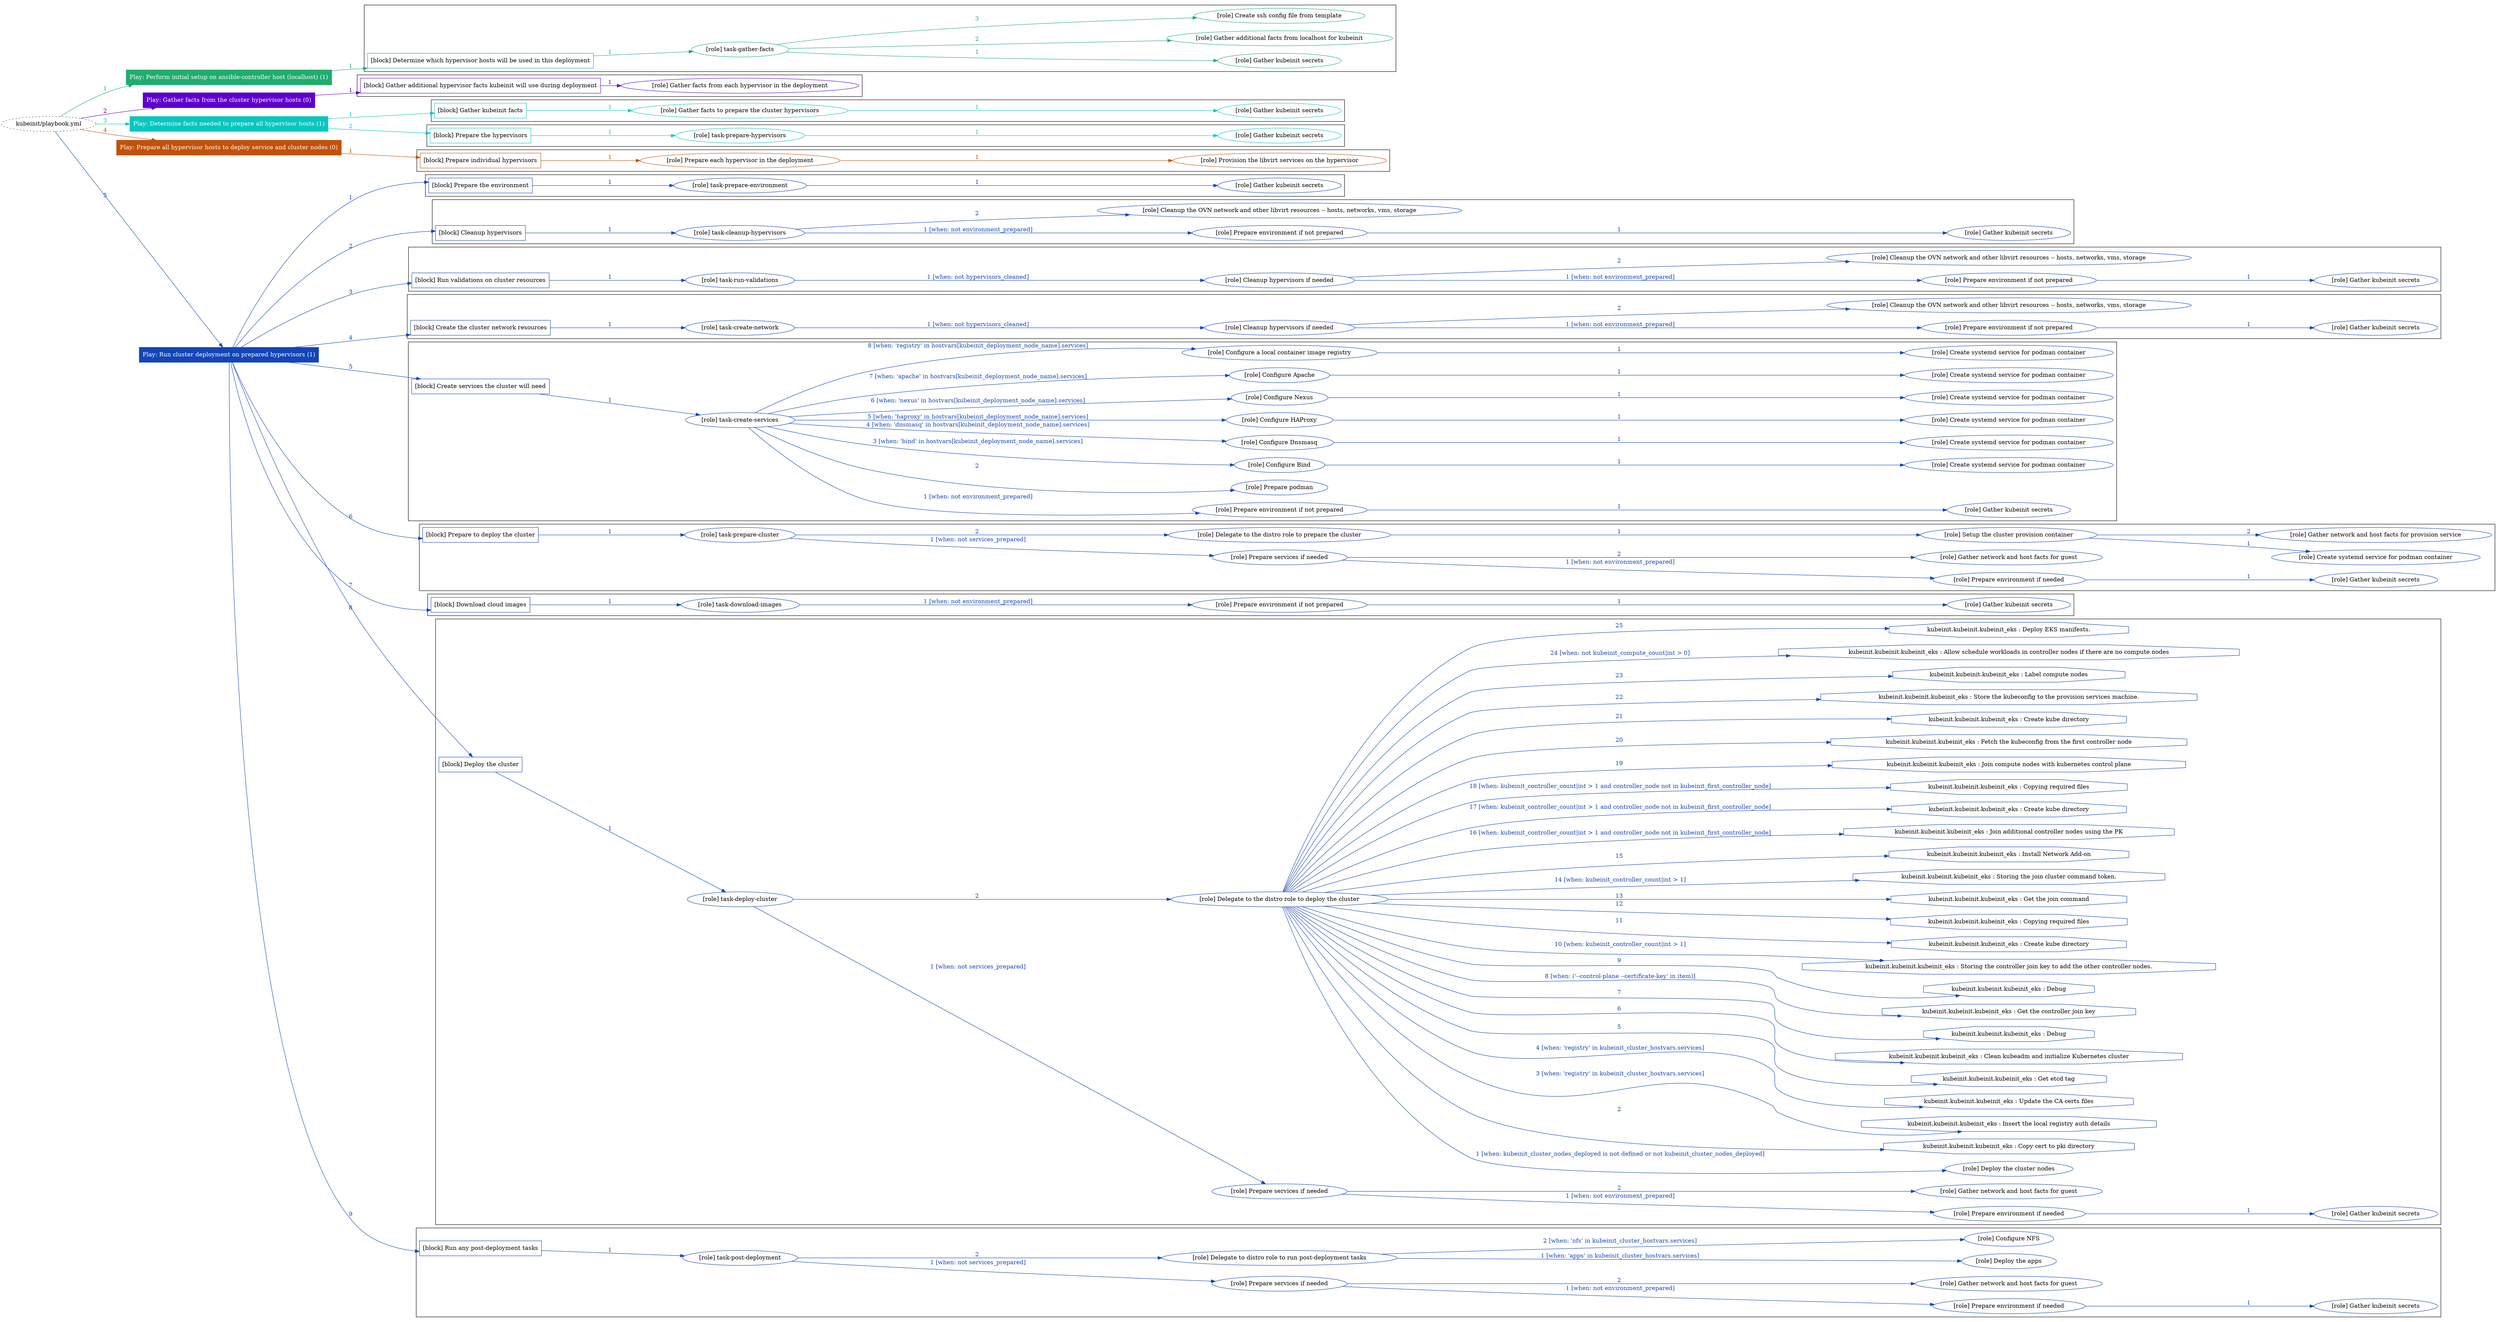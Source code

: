 digraph {
	graph [concentrate=true ordering=in rankdir=LR ratio=fill]
	edge [esep=5 sep=10]
	"kubeinit/playbook.yml" [URL="/home/runner/work/kubeinit/kubeinit/kubeinit/playbook.yml" id=playbook_9ea00472 style=dotted]
	"kubeinit/playbook.yml" -> play_8b316e6b [label="1 " color="#1fad6f" fontcolor="#1fad6f" id=edge_a3051029 labeltooltip="1 " tooltip="1 "]
	subgraph "Play: Perform initial setup on ansible-controller host (localhost) (1)" {
		play_8b316e6b [label="Play: Perform initial setup on ansible-controller host (localhost) (1)" URL="/home/runner/work/kubeinit/kubeinit/kubeinit/playbook.yml" color="#1fad6f" fontcolor="#ffffff" id=play_8b316e6b shape=box style=filled tooltip=localhost]
		play_8b316e6b -> block_881c5966 [label=1 color="#1fad6f" fontcolor="#1fad6f" id=edge_834e3179 labeltooltip=1 tooltip=1]
		subgraph cluster_block_881c5966 {
			block_881c5966 [label="[block] Determine which hypervisor hosts will be used in this deployment" URL="/home/runner/work/kubeinit/kubeinit/kubeinit/playbook.yml" color="#1fad6f" id=block_881c5966 labeltooltip="Determine which hypervisor hosts will be used in this deployment" shape=box tooltip="Determine which hypervisor hosts will be used in this deployment"]
			block_881c5966 -> role_11119d3b [label="1 " color="#1fad6f" fontcolor="#1fad6f" id=edge_901c8b8e labeltooltip="1 " tooltip="1 "]
			subgraph "task-gather-facts" {
				role_11119d3b [label="[role] task-gather-facts" URL="/home/runner/work/kubeinit/kubeinit/kubeinit/playbook.yml" color="#1fad6f" id=role_11119d3b tooltip="task-gather-facts"]
				role_11119d3b -> role_0b95ca68 [label="1 " color="#1fad6f" fontcolor="#1fad6f" id=edge_eee85e95 labeltooltip="1 " tooltip="1 "]
				subgraph "Gather kubeinit secrets" {
					role_0b95ca68 [label="[role] Gather kubeinit secrets" URL="/home/runner/.ansible/collections/ansible_collections/kubeinit/kubeinit/roles/kubeinit_prepare/tasks/build_hypervisors_group.yml" color="#1fad6f" id=role_0b95ca68 tooltip="Gather kubeinit secrets"]
				}
				role_11119d3b -> role_6c3c3a7f [label="2 " color="#1fad6f" fontcolor="#1fad6f" id=edge_26c3ff70 labeltooltip="2 " tooltip="2 "]
				subgraph "Gather additional facts from localhost for kubeinit" {
					role_6c3c3a7f [label="[role] Gather additional facts from localhost for kubeinit" URL="/home/runner/.ansible/collections/ansible_collections/kubeinit/kubeinit/roles/kubeinit_prepare/tasks/build_hypervisors_group.yml" color="#1fad6f" id=role_6c3c3a7f tooltip="Gather additional facts from localhost for kubeinit"]
				}
				role_11119d3b -> role_53e5ce8d [label="3 " color="#1fad6f" fontcolor="#1fad6f" id=edge_b90984ae labeltooltip="3 " tooltip="3 "]
				subgraph "Create ssh config file from template" {
					role_53e5ce8d [label="[role] Create ssh config file from template" URL="/home/runner/.ansible/collections/ansible_collections/kubeinit/kubeinit/roles/kubeinit_prepare/tasks/build_hypervisors_group.yml" color="#1fad6f" id=role_53e5ce8d tooltip="Create ssh config file from template"]
				}
			}
		}
	}
	"kubeinit/playbook.yml" -> play_7d3fc1ac [label="2 " color="#5f00cc" fontcolor="#5f00cc" id=edge_9b1402d3 labeltooltip="2 " tooltip="2 "]
	subgraph "Play: Gather facts from the cluster hypervisor hosts (0)" {
		play_7d3fc1ac [label="Play: Gather facts from the cluster hypervisor hosts (0)" URL="/home/runner/work/kubeinit/kubeinit/kubeinit/playbook.yml" color="#5f00cc" fontcolor="#ffffff" id=play_7d3fc1ac shape=box style=filled tooltip="Play: Gather facts from the cluster hypervisor hosts (0)"]
		play_7d3fc1ac -> block_c69b21b8 [label=1 color="#5f00cc" fontcolor="#5f00cc" id=edge_27c13510 labeltooltip=1 tooltip=1]
		subgraph cluster_block_c69b21b8 {
			block_c69b21b8 [label="[block] Gather additional hypervisor facts kubeinit will use during deployment" URL="/home/runner/work/kubeinit/kubeinit/kubeinit/playbook.yml" color="#5f00cc" id=block_c69b21b8 labeltooltip="Gather additional hypervisor facts kubeinit will use during deployment" shape=box tooltip="Gather additional hypervisor facts kubeinit will use during deployment"]
			block_c69b21b8 -> role_680caac8 [label="1 " color="#5f00cc" fontcolor="#5f00cc" id=edge_66ae1051 labeltooltip="1 " tooltip="1 "]
			subgraph "Gather facts from each hypervisor in the deployment" {
				role_680caac8 [label="[role] Gather facts from each hypervisor in the deployment" URL="/home/runner/work/kubeinit/kubeinit/kubeinit/playbook.yml" color="#5f00cc" id=role_680caac8 tooltip="Gather facts from each hypervisor in the deployment"]
			}
		}
	}
	"kubeinit/playbook.yml" -> play_725195e1 [label="3 " color="#06c6bf" fontcolor="#06c6bf" id=edge_9d20097b labeltooltip="3 " tooltip="3 "]
	subgraph "Play: Determine facts needed to prepare all hypervisor hosts (1)" {
		play_725195e1 [label="Play: Determine facts needed to prepare all hypervisor hosts (1)" URL="/home/runner/work/kubeinit/kubeinit/kubeinit/playbook.yml" color="#06c6bf" fontcolor="#ffffff" id=play_725195e1 shape=box style=filled tooltip=localhost]
		play_725195e1 -> block_89c98d91 [label=1 color="#06c6bf" fontcolor="#06c6bf" id=edge_c45597fd labeltooltip=1 tooltip=1]
		subgraph cluster_block_89c98d91 {
			block_89c98d91 [label="[block] Gather kubeinit facts" URL="/home/runner/work/kubeinit/kubeinit/kubeinit/playbook.yml" color="#06c6bf" id=block_89c98d91 labeltooltip="Gather kubeinit facts" shape=box tooltip="Gather kubeinit facts"]
			block_89c98d91 -> role_704d7bbd [label="1 " color="#06c6bf" fontcolor="#06c6bf" id=edge_45f5d7a2 labeltooltip="1 " tooltip="1 "]
			subgraph "Gather facts to prepare the cluster hypervisors" {
				role_704d7bbd [label="[role] Gather facts to prepare the cluster hypervisors" URL="/home/runner/work/kubeinit/kubeinit/kubeinit/playbook.yml" color="#06c6bf" id=role_704d7bbd tooltip="Gather facts to prepare the cluster hypervisors"]
				role_704d7bbd -> role_23ecaa92 [label="1 " color="#06c6bf" fontcolor="#06c6bf" id=edge_4570d4df labeltooltip="1 " tooltip="1 "]
				subgraph "Gather kubeinit secrets" {
					role_23ecaa92 [label="[role] Gather kubeinit secrets" URL="/home/runner/.ansible/collections/ansible_collections/kubeinit/kubeinit/roles/kubeinit_prepare/tasks/gather_kubeinit_facts.yml" color="#06c6bf" id=role_23ecaa92 tooltip="Gather kubeinit secrets"]
				}
			}
		}
		play_725195e1 -> block_8b34fd78 [label=2 color="#06c6bf" fontcolor="#06c6bf" id=edge_49196f28 labeltooltip=2 tooltip=2]
		subgraph cluster_block_8b34fd78 {
			block_8b34fd78 [label="[block] Prepare the hypervisors" URL="/home/runner/work/kubeinit/kubeinit/kubeinit/playbook.yml" color="#06c6bf" id=block_8b34fd78 labeltooltip="Prepare the hypervisors" shape=box tooltip="Prepare the hypervisors"]
			block_8b34fd78 -> role_7cdd9ff0 [label="1 " color="#06c6bf" fontcolor="#06c6bf" id=edge_62057095 labeltooltip="1 " tooltip="1 "]
			subgraph "task-prepare-hypervisors" {
				role_7cdd9ff0 [label="[role] task-prepare-hypervisors" URL="/home/runner/work/kubeinit/kubeinit/kubeinit/playbook.yml" color="#06c6bf" id=role_7cdd9ff0 tooltip="task-prepare-hypervisors"]
				role_7cdd9ff0 -> role_9f96a671 [label="1 " color="#06c6bf" fontcolor="#06c6bf" id=edge_1f6c3f14 labeltooltip="1 " tooltip="1 "]
				subgraph "Gather kubeinit secrets" {
					role_9f96a671 [label="[role] Gather kubeinit secrets" URL="/home/runner/.ansible/collections/ansible_collections/kubeinit/kubeinit/roles/kubeinit_prepare/tasks/gather_kubeinit_facts.yml" color="#06c6bf" id=role_9f96a671 tooltip="Gather kubeinit secrets"]
				}
			}
		}
	}
	"kubeinit/playbook.yml" -> play_35bed2cd [label="4 " color="#c2510a" fontcolor="#c2510a" id=edge_d5f6e3eb labeltooltip="4 " tooltip="4 "]
	subgraph "Play: Prepare all hypervisor hosts to deploy service and cluster nodes (0)" {
		play_35bed2cd [label="Play: Prepare all hypervisor hosts to deploy service and cluster nodes (0)" URL="/home/runner/work/kubeinit/kubeinit/kubeinit/playbook.yml" color="#c2510a" fontcolor="#ffffff" id=play_35bed2cd shape=box style=filled tooltip="Play: Prepare all hypervisor hosts to deploy service and cluster nodes (0)"]
		play_35bed2cd -> block_c9208f87 [label=1 color="#c2510a" fontcolor="#c2510a" id=edge_dc6f75bf labeltooltip=1 tooltip=1]
		subgraph cluster_block_c9208f87 {
			block_c9208f87 [label="[block] Prepare individual hypervisors" URL="/home/runner/work/kubeinit/kubeinit/kubeinit/playbook.yml" color="#c2510a" id=block_c9208f87 labeltooltip="Prepare individual hypervisors" shape=box tooltip="Prepare individual hypervisors"]
			block_c9208f87 -> role_86700625 [label="1 " color="#c2510a" fontcolor="#c2510a" id=edge_ee3c7969 labeltooltip="1 " tooltip="1 "]
			subgraph "Prepare each hypervisor in the deployment" {
				role_86700625 [label="[role] Prepare each hypervisor in the deployment" URL="/home/runner/work/kubeinit/kubeinit/kubeinit/playbook.yml" color="#c2510a" id=role_86700625 tooltip="Prepare each hypervisor in the deployment"]
				role_86700625 -> role_04e53425 [label="1 " color="#c2510a" fontcolor="#c2510a" id=edge_8672acbf labeltooltip="1 " tooltip="1 "]
				subgraph "Provision the libvirt services on the hypervisor" {
					role_04e53425 [label="[role] Provision the libvirt services on the hypervisor" URL="/home/runner/.ansible/collections/ansible_collections/kubeinit/kubeinit/roles/kubeinit_prepare/tasks/prepare_hypervisor.yml" color="#c2510a" id=role_04e53425 tooltip="Provision the libvirt services on the hypervisor"]
				}
			}
		}
	}
	"kubeinit/playbook.yml" -> play_4a653a15 [label="5 " color="#1445b8" fontcolor="#1445b8" id=edge_e268cb5d labeltooltip="5 " tooltip="5 "]
	subgraph "Play: Run cluster deployment on prepared hypervisors (1)" {
		play_4a653a15 [label="Play: Run cluster deployment on prepared hypervisors (1)" URL="/home/runner/work/kubeinit/kubeinit/kubeinit/playbook.yml" color="#1445b8" fontcolor="#ffffff" id=play_4a653a15 shape=box style=filled tooltip=localhost]
		play_4a653a15 -> block_51a97db4 [label=1 color="#1445b8" fontcolor="#1445b8" id=edge_b00bb9bf labeltooltip=1 tooltip=1]
		subgraph cluster_block_51a97db4 {
			block_51a97db4 [label="[block] Prepare the environment" URL="/home/runner/work/kubeinit/kubeinit/kubeinit/playbook.yml" color="#1445b8" id=block_51a97db4 labeltooltip="Prepare the environment" shape=box tooltip="Prepare the environment"]
			block_51a97db4 -> role_aa090929 [label="1 " color="#1445b8" fontcolor="#1445b8" id=edge_7dbf68f3 labeltooltip="1 " tooltip="1 "]
			subgraph "task-prepare-environment" {
				role_aa090929 [label="[role] task-prepare-environment" URL="/home/runner/work/kubeinit/kubeinit/kubeinit/playbook.yml" color="#1445b8" id=role_aa090929 tooltip="task-prepare-environment"]
				role_aa090929 -> role_74caaf43 [label="1 " color="#1445b8" fontcolor="#1445b8" id=edge_9a354f94 labeltooltip="1 " tooltip="1 "]
				subgraph "Gather kubeinit secrets" {
					role_74caaf43 [label="[role] Gather kubeinit secrets" URL="/home/runner/.ansible/collections/ansible_collections/kubeinit/kubeinit/roles/kubeinit_prepare/tasks/gather_kubeinit_facts.yml" color="#1445b8" id=role_74caaf43 tooltip="Gather kubeinit secrets"]
				}
			}
		}
		play_4a653a15 -> block_cf817d9a [label=2 color="#1445b8" fontcolor="#1445b8" id=edge_a009d046 labeltooltip=2 tooltip=2]
		subgraph cluster_block_cf817d9a {
			block_cf817d9a [label="[block] Cleanup hypervisors" URL="/home/runner/work/kubeinit/kubeinit/kubeinit/playbook.yml" color="#1445b8" id=block_cf817d9a labeltooltip="Cleanup hypervisors" shape=box tooltip="Cleanup hypervisors"]
			block_cf817d9a -> role_c654f082 [label="1 " color="#1445b8" fontcolor="#1445b8" id=edge_d861c78a labeltooltip="1 " tooltip="1 "]
			subgraph "task-cleanup-hypervisors" {
				role_c654f082 [label="[role] task-cleanup-hypervisors" URL="/home/runner/work/kubeinit/kubeinit/kubeinit/playbook.yml" color="#1445b8" id=role_c654f082 tooltip="task-cleanup-hypervisors"]
				role_c654f082 -> role_2edc74d0 [label="1 [when: not environment_prepared]" color="#1445b8" fontcolor="#1445b8" id=edge_59fef39b labeltooltip="1 [when: not environment_prepared]" tooltip="1 [when: not environment_prepared]"]
				subgraph "Prepare environment if not prepared" {
					role_2edc74d0 [label="[role] Prepare environment if not prepared" URL="/home/runner/.ansible/collections/ansible_collections/kubeinit/kubeinit/roles/kubeinit_prepare/tasks/cleanup_hypervisors.yml" color="#1445b8" id=role_2edc74d0 tooltip="Prepare environment if not prepared"]
					role_2edc74d0 -> role_48ee6713 [label="1 " color="#1445b8" fontcolor="#1445b8" id=edge_1b6456af labeltooltip="1 " tooltip="1 "]
					subgraph "Gather kubeinit secrets" {
						role_48ee6713 [label="[role] Gather kubeinit secrets" URL="/home/runner/.ansible/collections/ansible_collections/kubeinit/kubeinit/roles/kubeinit_prepare/tasks/gather_kubeinit_facts.yml" color="#1445b8" id=role_48ee6713 tooltip="Gather kubeinit secrets"]
					}
				}
				role_c654f082 -> role_ca7cd2db [label="2 " color="#1445b8" fontcolor="#1445b8" id=edge_add91e2f labeltooltip="2 " tooltip="2 "]
				subgraph "Cleanup the OVN network and other libvirt resources -- hosts, networks, vms, storage" {
					role_ca7cd2db [label="[role] Cleanup the OVN network and other libvirt resources -- hosts, networks, vms, storage" URL="/home/runner/.ansible/collections/ansible_collections/kubeinit/kubeinit/roles/kubeinit_prepare/tasks/cleanup_hypervisors.yml" color="#1445b8" id=role_ca7cd2db tooltip="Cleanup the OVN network and other libvirt resources -- hosts, networks, vms, storage"]
				}
			}
		}
		play_4a653a15 -> block_354ed640 [label=3 color="#1445b8" fontcolor="#1445b8" id=edge_5c9eef56 labeltooltip=3 tooltip=3]
		subgraph cluster_block_354ed640 {
			block_354ed640 [label="[block] Run validations on cluster resources" URL="/home/runner/work/kubeinit/kubeinit/kubeinit/playbook.yml" color="#1445b8" id=block_354ed640 labeltooltip="Run validations on cluster resources" shape=box tooltip="Run validations on cluster resources"]
			block_354ed640 -> role_c9162510 [label="1 " color="#1445b8" fontcolor="#1445b8" id=edge_94b10462 labeltooltip="1 " tooltip="1 "]
			subgraph "task-run-validations" {
				role_c9162510 [label="[role] task-run-validations" URL="/home/runner/work/kubeinit/kubeinit/kubeinit/playbook.yml" color="#1445b8" id=role_c9162510 tooltip="task-run-validations"]
				role_c9162510 -> role_46411fde [label="1 [when: not hypervisors_cleaned]" color="#1445b8" fontcolor="#1445b8" id=edge_9a803ada labeltooltip="1 [when: not hypervisors_cleaned]" tooltip="1 [when: not hypervisors_cleaned]"]
				subgraph "Cleanup hypervisors if needed" {
					role_46411fde [label="[role] Cleanup hypervisors if needed" URL="/home/runner/.ansible/collections/ansible_collections/kubeinit/kubeinit/roles/kubeinit_validations/tasks/main.yml" color="#1445b8" id=role_46411fde tooltip="Cleanup hypervisors if needed"]
					role_46411fde -> role_07ad8d84 [label="1 [when: not environment_prepared]" color="#1445b8" fontcolor="#1445b8" id=edge_5bffb554 labeltooltip="1 [when: not environment_prepared]" tooltip="1 [when: not environment_prepared]"]
					subgraph "Prepare environment if not prepared" {
						role_07ad8d84 [label="[role] Prepare environment if not prepared" URL="/home/runner/.ansible/collections/ansible_collections/kubeinit/kubeinit/roles/kubeinit_prepare/tasks/cleanup_hypervisors.yml" color="#1445b8" id=role_07ad8d84 tooltip="Prepare environment if not prepared"]
						role_07ad8d84 -> role_fa822ab8 [label="1 " color="#1445b8" fontcolor="#1445b8" id=edge_77a1ce5e labeltooltip="1 " tooltip="1 "]
						subgraph "Gather kubeinit secrets" {
							role_fa822ab8 [label="[role] Gather kubeinit secrets" URL="/home/runner/.ansible/collections/ansible_collections/kubeinit/kubeinit/roles/kubeinit_prepare/tasks/gather_kubeinit_facts.yml" color="#1445b8" id=role_fa822ab8 tooltip="Gather kubeinit secrets"]
						}
					}
					role_46411fde -> role_d5315ffd [label="2 " color="#1445b8" fontcolor="#1445b8" id=edge_7c120daf labeltooltip="2 " tooltip="2 "]
					subgraph "Cleanup the OVN network and other libvirt resources -- hosts, networks, vms, storage" {
						role_d5315ffd [label="[role] Cleanup the OVN network and other libvirt resources -- hosts, networks, vms, storage" URL="/home/runner/.ansible/collections/ansible_collections/kubeinit/kubeinit/roles/kubeinit_prepare/tasks/cleanup_hypervisors.yml" color="#1445b8" id=role_d5315ffd tooltip="Cleanup the OVN network and other libvirt resources -- hosts, networks, vms, storage"]
					}
				}
			}
		}
		play_4a653a15 -> block_71d4291a [label=4 color="#1445b8" fontcolor="#1445b8" id=edge_8bf28703 labeltooltip=4 tooltip=4]
		subgraph cluster_block_71d4291a {
			block_71d4291a [label="[block] Create the cluster network resources" URL="/home/runner/work/kubeinit/kubeinit/kubeinit/playbook.yml" color="#1445b8" id=block_71d4291a labeltooltip="Create the cluster network resources" shape=box tooltip="Create the cluster network resources"]
			block_71d4291a -> role_abb5c288 [label="1 " color="#1445b8" fontcolor="#1445b8" id=edge_559ae9dc labeltooltip="1 " tooltip="1 "]
			subgraph "task-create-network" {
				role_abb5c288 [label="[role] task-create-network" URL="/home/runner/work/kubeinit/kubeinit/kubeinit/playbook.yml" color="#1445b8" id=role_abb5c288 tooltip="task-create-network"]
				role_abb5c288 -> role_c2370b12 [label="1 [when: not hypervisors_cleaned]" color="#1445b8" fontcolor="#1445b8" id=edge_e78a3d4c labeltooltip="1 [when: not hypervisors_cleaned]" tooltip="1 [when: not hypervisors_cleaned]"]
				subgraph "Cleanup hypervisors if needed" {
					role_c2370b12 [label="[role] Cleanup hypervisors if needed" URL="/home/runner/.ansible/collections/ansible_collections/kubeinit/kubeinit/roles/kubeinit_libvirt/tasks/create_network.yml" color="#1445b8" id=role_c2370b12 tooltip="Cleanup hypervisors if needed"]
					role_c2370b12 -> role_59c7444b [label="1 [when: not environment_prepared]" color="#1445b8" fontcolor="#1445b8" id=edge_d14d4fa7 labeltooltip="1 [when: not environment_prepared]" tooltip="1 [when: not environment_prepared]"]
					subgraph "Prepare environment if not prepared" {
						role_59c7444b [label="[role] Prepare environment if not prepared" URL="/home/runner/.ansible/collections/ansible_collections/kubeinit/kubeinit/roles/kubeinit_prepare/tasks/cleanup_hypervisors.yml" color="#1445b8" id=role_59c7444b tooltip="Prepare environment if not prepared"]
						role_59c7444b -> role_9c6074f6 [label="1 " color="#1445b8" fontcolor="#1445b8" id=edge_d201fdbf labeltooltip="1 " tooltip="1 "]
						subgraph "Gather kubeinit secrets" {
							role_9c6074f6 [label="[role] Gather kubeinit secrets" URL="/home/runner/.ansible/collections/ansible_collections/kubeinit/kubeinit/roles/kubeinit_prepare/tasks/gather_kubeinit_facts.yml" color="#1445b8" id=role_9c6074f6 tooltip="Gather kubeinit secrets"]
						}
					}
					role_c2370b12 -> role_71556c3e [label="2 " color="#1445b8" fontcolor="#1445b8" id=edge_c9bd3409 labeltooltip="2 " tooltip="2 "]
					subgraph "Cleanup the OVN network and other libvirt resources -- hosts, networks, vms, storage" {
						role_71556c3e [label="[role] Cleanup the OVN network and other libvirt resources -- hosts, networks, vms, storage" URL="/home/runner/.ansible/collections/ansible_collections/kubeinit/kubeinit/roles/kubeinit_prepare/tasks/cleanup_hypervisors.yml" color="#1445b8" id=role_71556c3e tooltip="Cleanup the OVN network and other libvirt resources -- hosts, networks, vms, storage"]
					}
				}
			}
		}
		play_4a653a15 -> block_2660e34a [label=5 color="#1445b8" fontcolor="#1445b8" id=edge_bf8312ae labeltooltip=5 tooltip=5]
		subgraph cluster_block_2660e34a {
			block_2660e34a [label="[block] Create services the cluster will need" URL="/home/runner/work/kubeinit/kubeinit/kubeinit/playbook.yml" color="#1445b8" id=block_2660e34a labeltooltip="Create services the cluster will need" shape=box tooltip="Create services the cluster will need"]
			block_2660e34a -> role_a92cc946 [label="1 " color="#1445b8" fontcolor="#1445b8" id=edge_d143b74c labeltooltip="1 " tooltip="1 "]
			subgraph "task-create-services" {
				role_a92cc946 [label="[role] task-create-services" URL="/home/runner/work/kubeinit/kubeinit/kubeinit/playbook.yml" color="#1445b8" id=role_a92cc946 tooltip="task-create-services"]
				role_a92cc946 -> role_6205ede5 [label="1 [when: not environment_prepared]" color="#1445b8" fontcolor="#1445b8" id=edge_4dd38976 labeltooltip="1 [when: not environment_prepared]" tooltip="1 [when: not environment_prepared]"]
				subgraph "Prepare environment if not prepared" {
					role_6205ede5 [label="[role] Prepare environment if not prepared" URL="/home/runner/.ansible/collections/ansible_collections/kubeinit/kubeinit/roles/kubeinit_services/tasks/main.yml" color="#1445b8" id=role_6205ede5 tooltip="Prepare environment if not prepared"]
					role_6205ede5 -> role_45053fd1 [label="1 " color="#1445b8" fontcolor="#1445b8" id=edge_5199d6b9 labeltooltip="1 " tooltip="1 "]
					subgraph "Gather kubeinit secrets" {
						role_45053fd1 [label="[role] Gather kubeinit secrets" URL="/home/runner/.ansible/collections/ansible_collections/kubeinit/kubeinit/roles/kubeinit_prepare/tasks/gather_kubeinit_facts.yml" color="#1445b8" id=role_45053fd1 tooltip="Gather kubeinit secrets"]
					}
				}
				role_a92cc946 -> role_939276bf [label="2 " color="#1445b8" fontcolor="#1445b8" id=edge_334b0ece labeltooltip="2 " tooltip="2 "]
				subgraph "Prepare podman" {
					role_939276bf [label="[role] Prepare podman" URL="/home/runner/.ansible/collections/ansible_collections/kubeinit/kubeinit/roles/kubeinit_services/tasks/00_create_service_pod.yml" color="#1445b8" id=role_939276bf tooltip="Prepare podman"]
				}
				role_a92cc946 -> role_26015a75 [label="3 [when: 'bind' in hostvars[kubeinit_deployment_node_name].services]" color="#1445b8" fontcolor="#1445b8" id=edge_534ff478 labeltooltip="3 [when: 'bind' in hostvars[kubeinit_deployment_node_name].services]" tooltip="3 [when: 'bind' in hostvars[kubeinit_deployment_node_name].services]"]
				subgraph "Configure Bind" {
					role_26015a75 [label="[role] Configure Bind" URL="/home/runner/.ansible/collections/ansible_collections/kubeinit/kubeinit/roles/kubeinit_services/tasks/start_services_containers.yml" color="#1445b8" id=role_26015a75 tooltip="Configure Bind"]
					role_26015a75 -> role_4c378530 [label="1 " color="#1445b8" fontcolor="#1445b8" id=edge_78e984af labeltooltip="1 " tooltip="1 "]
					subgraph "Create systemd service for podman container" {
						role_4c378530 [label="[role] Create systemd service for podman container" URL="/home/runner/.ansible/collections/ansible_collections/kubeinit/kubeinit/roles/kubeinit_bind/tasks/main.yml" color="#1445b8" id=role_4c378530 tooltip="Create systemd service for podman container"]
					}
				}
				role_a92cc946 -> role_6da652cf [label="4 [when: 'dnsmasq' in hostvars[kubeinit_deployment_node_name].services]" color="#1445b8" fontcolor="#1445b8" id=edge_d7e65739 labeltooltip="4 [when: 'dnsmasq' in hostvars[kubeinit_deployment_node_name].services]" tooltip="4 [when: 'dnsmasq' in hostvars[kubeinit_deployment_node_name].services]"]
				subgraph "Configure Dnsmasq" {
					role_6da652cf [label="[role] Configure Dnsmasq" URL="/home/runner/.ansible/collections/ansible_collections/kubeinit/kubeinit/roles/kubeinit_services/tasks/start_services_containers.yml" color="#1445b8" id=role_6da652cf tooltip="Configure Dnsmasq"]
					role_6da652cf -> role_1bd1dcd9 [label="1 " color="#1445b8" fontcolor="#1445b8" id=edge_02518510 labeltooltip="1 " tooltip="1 "]
					subgraph "Create systemd service for podman container" {
						role_1bd1dcd9 [label="[role] Create systemd service for podman container" URL="/home/runner/.ansible/collections/ansible_collections/kubeinit/kubeinit/roles/kubeinit_dnsmasq/tasks/main.yml" color="#1445b8" id=role_1bd1dcd9 tooltip="Create systemd service for podman container"]
					}
				}
				role_a92cc946 -> role_c2261675 [label="5 [when: 'haproxy' in hostvars[kubeinit_deployment_node_name].services]" color="#1445b8" fontcolor="#1445b8" id=edge_eaf8af8e labeltooltip="5 [when: 'haproxy' in hostvars[kubeinit_deployment_node_name].services]" tooltip="5 [when: 'haproxy' in hostvars[kubeinit_deployment_node_name].services]"]
				subgraph "Configure HAProxy" {
					role_c2261675 [label="[role] Configure HAProxy" URL="/home/runner/.ansible/collections/ansible_collections/kubeinit/kubeinit/roles/kubeinit_services/tasks/start_services_containers.yml" color="#1445b8" id=role_c2261675 tooltip="Configure HAProxy"]
					role_c2261675 -> role_e6339224 [label="1 " color="#1445b8" fontcolor="#1445b8" id=edge_d9b1188a labeltooltip="1 " tooltip="1 "]
					subgraph "Create systemd service for podman container" {
						role_e6339224 [label="[role] Create systemd service for podman container" URL="/home/runner/.ansible/collections/ansible_collections/kubeinit/kubeinit/roles/kubeinit_haproxy/tasks/main.yml" color="#1445b8" id=role_e6339224 tooltip="Create systemd service for podman container"]
					}
				}
				role_a92cc946 -> role_41a051a2 [label="6 [when: 'nexus' in hostvars[kubeinit_deployment_node_name].services]" color="#1445b8" fontcolor="#1445b8" id=edge_f309dda9 labeltooltip="6 [when: 'nexus' in hostvars[kubeinit_deployment_node_name].services]" tooltip="6 [when: 'nexus' in hostvars[kubeinit_deployment_node_name].services]"]
				subgraph "Configure Nexus" {
					role_41a051a2 [label="[role] Configure Nexus" URL="/home/runner/.ansible/collections/ansible_collections/kubeinit/kubeinit/roles/kubeinit_services/tasks/start_services_containers.yml" color="#1445b8" id=role_41a051a2 tooltip="Configure Nexus"]
					role_41a051a2 -> role_67dd11cb [label="1 " color="#1445b8" fontcolor="#1445b8" id=edge_3203b8d8 labeltooltip="1 " tooltip="1 "]
					subgraph "Create systemd service for podman container" {
						role_67dd11cb [label="[role] Create systemd service for podman container" URL="/home/runner/.ansible/collections/ansible_collections/kubeinit/kubeinit/roles/kubeinit_nexus/tasks/main.yml" color="#1445b8" id=role_67dd11cb tooltip="Create systemd service for podman container"]
					}
				}
				role_a92cc946 -> role_0867ead5 [label="7 [when: 'apache' in hostvars[kubeinit_deployment_node_name].services]" color="#1445b8" fontcolor="#1445b8" id=edge_d1b20144 labeltooltip="7 [when: 'apache' in hostvars[kubeinit_deployment_node_name].services]" tooltip="7 [when: 'apache' in hostvars[kubeinit_deployment_node_name].services]"]
				subgraph "Configure Apache" {
					role_0867ead5 [label="[role] Configure Apache" URL="/home/runner/.ansible/collections/ansible_collections/kubeinit/kubeinit/roles/kubeinit_services/tasks/start_services_containers.yml" color="#1445b8" id=role_0867ead5 tooltip="Configure Apache"]
					role_0867ead5 -> role_74d634d8 [label="1 " color="#1445b8" fontcolor="#1445b8" id=edge_975a3762 labeltooltip="1 " tooltip="1 "]
					subgraph "Create systemd service for podman container" {
						role_74d634d8 [label="[role] Create systemd service for podman container" URL="/home/runner/.ansible/collections/ansible_collections/kubeinit/kubeinit/roles/kubeinit_apache/tasks/main.yml" color="#1445b8" id=role_74d634d8 tooltip="Create systemd service for podman container"]
					}
				}
				role_a92cc946 -> role_6bdee545 [label="8 [when: 'registry' in hostvars[kubeinit_deployment_node_name].services]" color="#1445b8" fontcolor="#1445b8" id=edge_e392f2f6 labeltooltip="8 [when: 'registry' in hostvars[kubeinit_deployment_node_name].services]" tooltip="8 [when: 'registry' in hostvars[kubeinit_deployment_node_name].services]"]
				subgraph "Configure a local container image registry" {
					role_6bdee545 [label="[role] Configure a local container image registry" URL="/home/runner/.ansible/collections/ansible_collections/kubeinit/kubeinit/roles/kubeinit_services/tasks/start_services_containers.yml" color="#1445b8" id=role_6bdee545 tooltip="Configure a local container image registry"]
					role_6bdee545 -> role_313c6cd6 [label="1 " color="#1445b8" fontcolor="#1445b8" id=edge_64da52a3 labeltooltip="1 " tooltip="1 "]
					subgraph "Create systemd service for podman container" {
						role_313c6cd6 [label="[role] Create systemd service for podman container" URL="/home/runner/.ansible/collections/ansible_collections/kubeinit/kubeinit/roles/kubeinit_registry/tasks/main.yml" color="#1445b8" id=role_313c6cd6 tooltip="Create systemd service for podman container"]
					}
				}
			}
		}
		play_4a653a15 -> block_953b5a2b [label=6 color="#1445b8" fontcolor="#1445b8" id=edge_7406f96b labeltooltip=6 tooltip=6]
		subgraph cluster_block_953b5a2b {
			block_953b5a2b [label="[block] Prepare to deploy the cluster" URL="/home/runner/work/kubeinit/kubeinit/kubeinit/playbook.yml" color="#1445b8" id=block_953b5a2b labeltooltip="Prepare to deploy the cluster" shape=box tooltip="Prepare to deploy the cluster"]
			block_953b5a2b -> role_80421b3a [label="1 " color="#1445b8" fontcolor="#1445b8" id=edge_04db1604 labeltooltip="1 " tooltip="1 "]
			subgraph "task-prepare-cluster" {
				role_80421b3a [label="[role] task-prepare-cluster" URL="/home/runner/work/kubeinit/kubeinit/kubeinit/playbook.yml" color="#1445b8" id=role_80421b3a tooltip="task-prepare-cluster"]
				role_80421b3a -> role_8654bf58 [label="1 [when: not services_prepared]" color="#1445b8" fontcolor="#1445b8" id=edge_f1a7e1a0 labeltooltip="1 [when: not services_prepared]" tooltip="1 [when: not services_prepared]"]
				subgraph "Prepare services if needed" {
					role_8654bf58 [label="[role] Prepare services if needed" URL="/home/runner/.ansible/collections/ansible_collections/kubeinit/kubeinit/roles/kubeinit_prepare/tasks/prepare_cluster.yml" color="#1445b8" id=role_8654bf58 tooltip="Prepare services if needed"]
					role_8654bf58 -> role_de3bc63d [label="1 [when: not environment_prepared]" color="#1445b8" fontcolor="#1445b8" id=edge_8931ca74 labeltooltip="1 [when: not environment_prepared]" tooltip="1 [when: not environment_prepared]"]
					subgraph "Prepare environment if needed" {
						role_de3bc63d [label="[role] Prepare environment if needed" URL="/home/runner/.ansible/collections/ansible_collections/kubeinit/kubeinit/roles/kubeinit_services/tasks/prepare_services.yml" color="#1445b8" id=role_de3bc63d tooltip="Prepare environment if needed"]
						role_de3bc63d -> role_2f1119ae [label="1 " color="#1445b8" fontcolor="#1445b8" id=edge_690cd8e8 labeltooltip="1 " tooltip="1 "]
						subgraph "Gather kubeinit secrets" {
							role_2f1119ae [label="[role] Gather kubeinit secrets" URL="/home/runner/.ansible/collections/ansible_collections/kubeinit/kubeinit/roles/kubeinit_prepare/tasks/gather_kubeinit_facts.yml" color="#1445b8" id=role_2f1119ae tooltip="Gather kubeinit secrets"]
						}
					}
					role_8654bf58 -> role_399bd2b1 [label="2 " color="#1445b8" fontcolor="#1445b8" id=edge_c2b33625 labeltooltip="2 " tooltip="2 "]
					subgraph "Gather network and host facts for guest" {
						role_399bd2b1 [label="[role] Gather network and host facts for guest" URL="/home/runner/.ansible/collections/ansible_collections/kubeinit/kubeinit/roles/kubeinit_services/tasks/prepare_services.yml" color="#1445b8" id=role_399bd2b1 tooltip="Gather network and host facts for guest"]
					}
				}
				role_80421b3a -> role_01bfbe69 [label="2 " color="#1445b8" fontcolor="#1445b8" id=edge_abd8f732 labeltooltip="2 " tooltip="2 "]
				subgraph "Delegate to the distro role to prepare the cluster" {
					role_01bfbe69 [label="[role] Delegate to the distro role to prepare the cluster" URL="/home/runner/.ansible/collections/ansible_collections/kubeinit/kubeinit/roles/kubeinit_prepare/tasks/prepare_cluster.yml" color="#1445b8" id=role_01bfbe69 tooltip="Delegate to the distro role to prepare the cluster"]
					role_01bfbe69 -> role_ca588c2b [label="1 " color="#1445b8" fontcolor="#1445b8" id=edge_2bd07096 labeltooltip="1 " tooltip="1 "]
					subgraph "Setup the cluster provision container" {
						role_ca588c2b [label="[role] Setup the cluster provision container" URL="/home/runner/.ansible/collections/ansible_collections/kubeinit/kubeinit/roles/kubeinit_eks/tasks/prepare_cluster.yml" color="#1445b8" id=role_ca588c2b tooltip="Setup the cluster provision container"]
						role_ca588c2b -> role_b2a015fe [label="1 " color="#1445b8" fontcolor="#1445b8" id=edge_fa58400c labeltooltip="1 " tooltip="1 "]
						subgraph "Create systemd service for podman container" {
							role_b2a015fe [label="[role] Create systemd service for podman container" URL="/home/runner/.ansible/collections/ansible_collections/kubeinit/kubeinit/roles/kubeinit_services/tasks/create_provision_container.yml" color="#1445b8" id=role_b2a015fe tooltip="Create systemd service for podman container"]
						}
						role_ca588c2b -> role_325d00fd [label="2 " color="#1445b8" fontcolor="#1445b8" id=edge_365cda8a labeltooltip="2 " tooltip="2 "]
						subgraph "Gather network and host facts for provision service" {
							role_325d00fd [label="[role] Gather network and host facts for provision service" URL="/home/runner/.ansible/collections/ansible_collections/kubeinit/kubeinit/roles/kubeinit_services/tasks/create_provision_container.yml" color="#1445b8" id=role_325d00fd tooltip="Gather network and host facts for provision service"]
						}
					}
				}
			}
		}
		play_4a653a15 -> block_7f2e4380 [label=7 color="#1445b8" fontcolor="#1445b8" id=edge_7679c15f labeltooltip=7 tooltip=7]
		subgraph cluster_block_7f2e4380 {
			block_7f2e4380 [label="[block] Download cloud images" URL="/home/runner/work/kubeinit/kubeinit/kubeinit/playbook.yml" color="#1445b8" id=block_7f2e4380 labeltooltip="Download cloud images" shape=box tooltip="Download cloud images"]
			block_7f2e4380 -> role_6a89671b [label="1 " color="#1445b8" fontcolor="#1445b8" id=edge_db3c605b labeltooltip="1 " tooltip="1 "]
			subgraph "task-download-images" {
				role_6a89671b [label="[role] task-download-images" URL="/home/runner/work/kubeinit/kubeinit/kubeinit/playbook.yml" color="#1445b8" id=role_6a89671b tooltip="task-download-images"]
				role_6a89671b -> role_3d187131 [label="1 [when: not environment_prepared]" color="#1445b8" fontcolor="#1445b8" id=edge_a33c4eb3 labeltooltip="1 [when: not environment_prepared]" tooltip="1 [when: not environment_prepared]"]
				subgraph "Prepare environment if not prepared" {
					role_3d187131 [label="[role] Prepare environment if not prepared" URL="/home/runner/.ansible/collections/ansible_collections/kubeinit/kubeinit/roles/kubeinit_libvirt/tasks/download_cloud_images.yml" color="#1445b8" id=role_3d187131 tooltip="Prepare environment if not prepared"]
					role_3d187131 -> role_d4ff1e27 [label="1 " color="#1445b8" fontcolor="#1445b8" id=edge_9b0ab97d labeltooltip="1 " tooltip="1 "]
					subgraph "Gather kubeinit secrets" {
						role_d4ff1e27 [label="[role] Gather kubeinit secrets" URL="/home/runner/.ansible/collections/ansible_collections/kubeinit/kubeinit/roles/kubeinit_prepare/tasks/gather_kubeinit_facts.yml" color="#1445b8" id=role_d4ff1e27 tooltip="Gather kubeinit secrets"]
					}
				}
			}
		}
		play_4a653a15 -> block_e2de8929 [label=8 color="#1445b8" fontcolor="#1445b8" id=edge_30ead80d labeltooltip=8 tooltip=8]
		subgraph cluster_block_e2de8929 {
			block_e2de8929 [label="[block] Deploy the cluster" URL="/home/runner/work/kubeinit/kubeinit/kubeinit/playbook.yml" color="#1445b8" id=block_e2de8929 labeltooltip="Deploy the cluster" shape=box tooltip="Deploy the cluster"]
			block_e2de8929 -> role_6ce8017c [label="1 " color="#1445b8" fontcolor="#1445b8" id=edge_36585934 labeltooltip="1 " tooltip="1 "]
			subgraph "task-deploy-cluster" {
				role_6ce8017c [label="[role] task-deploy-cluster" URL="/home/runner/work/kubeinit/kubeinit/kubeinit/playbook.yml" color="#1445b8" id=role_6ce8017c tooltip="task-deploy-cluster"]
				role_6ce8017c -> role_71ac93c0 [label="1 [when: not services_prepared]" color="#1445b8" fontcolor="#1445b8" id=edge_df024de5 labeltooltip="1 [when: not services_prepared]" tooltip="1 [when: not services_prepared]"]
				subgraph "Prepare services if needed" {
					role_71ac93c0 [label="[role] Prepare services if needed" URL="/home/runner/.ansible/collections/ansible_collections/kubeinit/kubeinit/roles/kubeinit_prepare/tasks/deploy_cluster.yml" color="#1445b8" id=role_71ac93c0 tooltip="Prepare services if needed"]
					role_71ac93c0 -> role_7bfa5b93 [label="1 [when: not environment_prepared]" color="#1445b8" fontcolor="#1445b8" id=edge_71436c6b labeltooltip="1 [when: not environment_prepared]" tooltip="1 [when: not environment_prepared]"]
					subgraph "Prepare environment if needed" {
						role_7bfa5b93 [label="[role] Prepare environment if needed" URL="/home/runner/.ansible/collections/ansible_collections/kubeinit/kubeinit/roles/kubeinit_services/tasks/prepare_services.yml" color="#1445b8" id=role_7bfa5b93 tooltip="Prepare environment if needed"]
						role_7bfa5b93 -> role_a6b1cb24 [label="1 " color="#1445b8" fontcolor="#1445b8" id=edge_fe4d4a54 labeltooltip="1 " tooltip="1 "]
						subgraph "Gather kubeinit secrets" {
							role_a6b1cb24 [label="[role] Gather kubeinit secrets" URL="/home/runner/.ansible/collections/ansible_collections/kubeinit/kubeinit/roles/kubeinit_prepare/tasks/gather_kubeinit_facts.yml" color="#1445b8" id=role_a6b1cb24 tooltip="Gather kubeinit secrets"]
						}
					}
					role_71ac93c0 -> role_35136021 [label="2 " color="#1445b8" fontcolor="#1445b8" id=edge_69d98920 labeltooltip="2 " tooltip="2 "]
					subgraph "Gather network and host facts for guest" {
						role_35136021 [label="[role] Gather network and host facts for guest" URL="/home/runner/.ansible/collections/ansible_collections/kubeinit/kubeinit/roles/kubeinit_services/tasks/prepare_services.yml" color="#1445b8" id=role_35136021 tooltip="Gather network and host facts for guest"]
					}
				}
				role_6ce8017c -> role_ca04fa4f [label="2 " color="#1445b8" fontcolor="#1445b8" id=edge_e1468bb5 labeltooltip="2 " tooltip="2 "]
				subgraph "Delegate to the distro role to deploy the cluster" {
					role_ca04fa4f [label="[role] Delegate to the distro role to deploy the cluster" URL="/home/runner/.ansible/collections/ansible_collections/kubeinit/kubeinit/roles/kubeinit_prepare/tasks/deploy_cluster.yml" color="#1445b8" id=role_ca04fa4f tooltip="Delegate to the distro role to deploy the cluster"]
					role_ca04fa4f -> role_0db77e8a [label="1 [when: kubeinit_cluster_nodes_deployed is not defined or not kubeinit_cluster_nodes_deployed]" color="#1445b8" fontcolor="#1445b8" id=edge_1c830f02 labeltooltip="1 [when: kubeinit_cluster_nodes_deployed is not defined or not kubeinit_cluster_nodes_deployed]" tooltip="1 [when: kubeinit_cluster_nodes_deployed is not defined or not kubeinit_cluster_nodes_deployed]"]
					subgraph "Deploy the cluster nodes" {
						role_0db77e8a [label="[role] Deploy the cluster nodes" URL="/home/runner/.ansible/collections/ansible_collections/kubeinit/kubeinit/roles/kubeinit_eks/tasks/main.yml" color="#1445b8" id=role_0db77e8a tooltip="Deploy the cluster nodes"]
					}
					task_68ea92c8 [label="kubeinit.kubeinit.kubeinit_eks : Copy cert to pki directory" URL="/home/runner/.ansible/collections/ansible_collections/kubeinit/kubeinit/roles/kubeinit_eks/tasks/main.yml" color="#1445b8" id=task_68ea92c8 shape=octagon tooltip="kubeinit.kubeinit.kubeinit_eks : Copy cert to pki directory"]
					role_ca04fa4f -> task_68ea92c8 [label="2 " color="#1445b8" fontcolor="#1445b8" id=edge_2584406d labeltooltip="2 " tooltip="2 "]
					task_ec9d359f [label="kubeinit.kubeinit.kubeinit_eks : Insert the local registry auth details" URL="/home/runner/.ansible/collections/ansible_collections/kubeinit/kubeinit/roles/kubeinit_eks/tasks/main.yml" color="#1445b8" id=task_ec9d359f shape=octagon tooltip="kubeinit.kubeinit.kubeinit_eks : Insert the local registry auth details"]
					role_ca04fa4f -> task_ec9d359f [label="3 [when: 'registry' in kubeinit_cluster_hostvars.services]" color="#1445b8" fontcolor="#1445b8" id=edge_15c7e682 labeltooltip="3 [when: 'registry' in kubeinit_cluster_hostvars.services]" tooltip="3 [when: 'registry' in kubeinit_cluster_hostvars.services]"]
					task_6c8d2bc7 [label="kubeinit.kubeinit.kubeinit_eks : Update the CA certs files" URL="/home/runner/.ansible/collections/ansible_collections/kubeinit/kubeinit/roles/kubeinit_eks/tasks/main.yml" color="#1445b8" id=task_6c8d2bc7 shape=octagon tooltip="kubeinit.kubeinit.kubeinit_eks : Update the CA certs files"]
					role_ca04fa4f -> task_6c8d2bc7 [label="4 [when: 'registry' in kubeinit_cluster_hostvars.services]" color="#1445b8" fontcolor="#1445b8" id=edge_e957cd83 labeltooltip="4 [when: 'registry' in kubeinit_cluster_hostvars.services]" tooltip="4 [when: 'registry' in kubeinit_cluster_hostvars.services]"]
					task_d22efdcf [label="kubeinit.kubeinit.kubeinit_eks : Get etcd tag" URL="/home/runner/.ansible/collections/ansible_collections/kubeinit/kubeinit/roles/kubeinit_eks/tasks/main.yml" color="#1445b8" id=task_d22efdcf shape=octagon tooltip="kubeinit.kubeinit.kubeinit_eks : Get etcd tag"]
					role_ca04fa4f -> task_d22efdcf [label="5 " color="#1445b8" fontcolor="#1445b8" id=edge_88f9cd7c labeltooltip="5 " tooltip="5 "]
					task_dbdd5847 [label="kubeinit.kubeinit.kubeinit_eks : Clean kubeadm and initialize Kubernetes cluster" URL="/home/runner/.ansible/collections/ansible_collections/kubeinit/kubeinit/roles/kubeinit_eks/tasks/main.yml" color="#1445b8" id=task_dbdd5847 shape=octagon tooltip="kubeinit.kubeinit.kubeinit_eks : Clean kubeadm and initialize Kubernetes cluster"]
					role_ca04fa4f -> task_dbdd5847 [label="6 " color="#1445b8" fontcolor="#1445b8" id=edge_b2c8a40e labeltooltip="6 " tooltip="6 "]
					task_6653c30f [label="kubeinit.kubeinit.kubeinit_eks : Debug" URL="/home/runner/.ansible/collections/ansible_collections/kubeinit/kubeinit/roles/kubeinit_eks/tasks/main.yml" color="#1445b8" id=task_6653c30f shape=octagon tooltip="kubeinit.kubeinit.kubeinit_eks : Debug"]
					role_ca04fa4f -> task_6653c30f [label="7 " color="#1445b8" fontcolor="#1445b8" id=edge_5096cf65 labeltooltip="7 " tooltip="7 "]
					task_1836af5a [label="kubeinit.kubeinit.kubeinit_eks : Get the controller join key" URL="/home/runner/.ansible/collections/ansible_collections/kubeinit/kubeinit/roles/kubeinit_eks/tasks/main.yml" color="#1445b8" id=task_1836af5a shape=octagon tooltip="kubeinit.kubeinit.kubeinit_eks : Get the controller join key"]
					role_ca04fa4f -> task_1836af5a [label="8 [when: ('--control-plane --certificate-key' in item)]" color="#1445b8" fontcolor="#1445b8" id=edge_bf558694 labeltooltip="8 [when: ('--control-plane --certificate-key' in item)]" tooltip="8 [when: ('--control-plane --certificate-key' in item)]"]
					task_a19c1fd9 [label="kubeinit.kubeinit.kubeinit_eks : Debug" URL="/home/runner/.ansible/collections/ansible_collections/kubeinit/kubeinit/roles/kubeinit_eks/tasks/main.yml" color="#1445b8" id=task_a19c1fd9 shape=octagon tooltip="kubeinit.kubeinit.kubeinit_eks : Debug"]
					role_ca04fa4f -> task_a19c1fd9 [label="9 " color="#1445b8" fontcolor="#1445b8" id=edge_fe5a8fd3 labeltooltip="9 " tooltip="9 "]
					task_f2455e37 [label="kubeinit.kubeinit.kubeinit_eks : Storing the controller join key to add the other controller nodes." URL="/home/runner/.ansible/collections/ansible_collections/kubeinit/kubeinit/roles/kubeinit_eks/tasks/main.yml" color="#1445b8" id=task_f2455e37 shape=octagon tooltip="kubeinit.kubeinit.kubeinit_eks : Storing the controller join key to add the other controller nodes."]
					role_ca04fa4f -> task_f2455e37 [label="10 [when: kubeinit_controller_count|int > 1]" color="#1445b8" fontcolor="#1445b8" id=edge_12cb71cd labeltooltip="10 [when: kubeinit_controller_count|int > 1]" tooltip="10 [when: kubeinit_controller_count|int > 1]"]
					task_a7193412 [label="kubeinit.kubeinit.kubeinit_eks : Create kube directory" URL="/home/runner/.ansible/collections/ansible_collections/kubeinit/kubeinit/roles/kubeinit_eks/tasks/main.yml" color="#1445b8" id=task_a7193412 shape=octagon tooltip="kubeinit.kubeinit.kubeinit_eks : Create kube directory"]
					role_ca04fa4f -> task_a7193412 [label="11 " color="#1445b8" fontcolor="#1445b8" id=edge_79061c98 labeltooltip="11 " tooltip="11 "]
					task_558341a6 [label="kubeinit.kubeinit.kubeinit_eks : Copying required files" URL="/home/runner/.ansible/collections/ansible_collections/kubeinit/kubeinit/roles/kubeinit_eks/tasks/main.yml" color="#1445b8" id=task_558341a6 shape=octagon tooltip="kubeinit.kubeinit.kubeinit_eks : Copying required files"]
					role_ca04fa4f -> task_558341a6 [label="12 " color="#1445b8" fontcolor="#1445b8" id=edge_ed096f51 labeltooltip="12 " tooltip="12 "]
					task_223600c2 [label="kubeinit.kubeinit.kubeinit_eks : Get the join command" URL="/home/runner/.ansible/collections/ansible_collections/kubeinit/kubeinit/roles/kubeinit_eks/tasks/main.yml" color="#1445b8" id=task_223600c2 shape=octagon tooltip="kubeinit.kubeinit.kubeinit_eks : Get the join command"]
					role_ca04fa4f -> task_223600c2 [label="13 " color="#1445b8" fontcolor="#1445b8" id=edge_39474cbf labeltooltip="13 " tooltip="13 "]
					task_7b685416 [label="kubeinit.kubeinit.kubeinit_eks : Storing the join cluster command token." URL="/home/runner/.ansible/collections/ansible_collections/kubeinit/kubeinit/roles/kubeinit_eks/tasks/main.yml" color="#1445b8" id=task_7b685416 shape=octagon tooltip="kubeinit.kubeinit.kubeinit_eks : Storing the join cluster command token."]
					role_ca04fa4f -> task_7b685416 [label="14 [when: kubeinit_controller_count|int > 1]" color="#1445b8" fontcolor="#1445b8" id=edge_2230b67b labeltooltip="14 [when: kubeinit_controller_count|int > 1]" tooltip="14 [when: kubeinit_controller_count|int > 1]"]
					task_7f20bafa [label="kubeinit.kubeinit.kubeinit_eks : Install Network Add-on" URL="/home/runner/.ansible/collections/ansible_collections/kubeinit/kubeinit/roles/kubeinit_eks/tasks/main.yml" color="#1445b8" id=task_7f20bafa shape=octagon tooltip="kubeinit.kubeinit.kubeinit_eks : Install Network Add-on"]
					role_ca04fa4f -> task_7f20bafa [label="15 " color="#1445b8" fontcolor="#1445b8" id=edge_aa2e9cd9 labeltooltip="15 " tooltip="15 "]
					task_eba045db [label="kubeinit.kubeinit.kubeinit_eks : Join additional controller nodes using the PK" URL="/home/runner/.ansible/collections/ansible_collections/kubeinit/kubeinit/roles/kubeinit_eks/tasks/main.yml" color="#1445b8" id=task_eba045db shape=octagon tooltip="kubeinit.kubeinit.kubeinit_eks : Join additional controller nodes using the PK"]
					role_ca04fa4f -> task_eba045db [label="16 [when: kubeinit_controller_count|int > 1 and controller_node not in kubeinit_first_controller_node]" color="#1445b8" fontcolor="#1445b8" id=edge_4c3af9d6 labeltooltip="16 [when: kubeinit_controller_count|int > 1 and controller_node not in kubeinit_first_controller_node]" tooltip="16 [when: kubeinit_controller_count|int > 1 and controller_node not in kubeinit_first_controller_node]"]
					task_e8bf3903 [label="kubeinit.kubeinit.kubeinit_eks : Create kube directory" URL="/home/runner/.ansible/collections/ansible_collections/kubeinit/kubeinit/roles/kubeinit_eks/tasks/main.yml" color="#1445b8" id=task_e8bf3903 shape=octagon tooltip="kubeinit.kubeinit.kubeinit_eks : Create kube directory"]
					role_ca04fa4f -> task_e8bf3903 [label="17 [when: kubeinit_controller_count|int > 1 and controller_node not in kubeinit_first_controller_node]" color="#1445b8" fontcolor="#1445b8" id=edge_20d1c6f2 labeltooltip="17 [when: kubeinit_controller_count|int > 1 and controller_node not in kubeinit_first_controller_node]" tooltip="17 [when: kubeinit_controller_count|int > 1 and controller_node not in kubeinit_first_controller_node]"]
					task_24d7a375 [label="kubeinit.kubeinit.kubeinit_eks : Copying required files" URL="/home/runner/.ansible/collections/ansible_collections/kubeinit/kubeinit/roles/kubeinit_eks/tasks/main.yml" color="#1445b8" id=task_24d7a375 shape=octagon tooltip="kubeinit.kubeinit.kubeinit_eks : Copying required files"]
					role_ca04fa4f -> task_24d7a375 [label="18 [when: kubeinit_controller_count|int > 1 and controller_node not in kubeinit_first_controller_node]" color="#1445b8" fontcolor="#1445b8" id=edge_882a7bec labeltooltip="18 [when: kubeinit_controller_count|int > 1 and controller_node not in kubeinit_first_controller_node]" tooltip="18 [when: kubeinit_controller_count|int > 1 and controller_node not in kubeinit_first_controller_node]"]
					task_55a9ee95 [label="kubeinit.kubeinit.kubeinit_eks : Join compute nodes with kubernetes control plane" URL="/home/runner/.ansible/collections/ansible_collections/kubeinit/kubeinit/roles/kubeinit_eks/tasks/main.yml" color="#1445b8" id=task_55a9ee95 shape=octagon tooltip="kubeinit.kubeinit.kubeinit_eks : Join compute nodes with kubernetes control plane"]
					role_ca04fa4f -> task_55a9ee95 [label="19 " color="#1445b8" fontcolor="#1445b8" id=edge_4e70bc80 labeltooltip="19 " tooltip="19 "]
					task_a2162a31 [label="kubeinit.kubeinit.kubeinit_eks : Fetch the kubeconfig from the first controller node" URL="/home/runner/.ansible/collections/ansible_collections/kubeinit/kubeinit/roles/kubeinit_eks/tasks/main.yml" color="#1445b8" id=task_a2162a31 shape=octagon tooltip="kubeinit.kubeinit.kubeinit_eks : Fetch the kubeconfig from the first controller node"]
					role_ca04fa4f -> task_a2162a31 [label="20 " color="#1445b8" fontcolor="#1445b8" id=edge_fa808ece labeltooltip="20 " tooltip="20 "]
					task_ff06567e [label="kubeinit.kubeinit.kubeinit_eks : Create kube directory" URL="/home/runner/.ansible/collections/ansible_collections/kubeinit/kubeinit/roles/kubeinit_eks/tasks/main.yml" color="#1445b8" id=task_ff06567e shape=octagon tooltip="kubeinit.kubeinit.kubeinit_eks : Create kube directory"]
					role_ca04fa4f -> task_ff06567e [label="21 " color="#1445b8" fontcolor="#1445b8" id=edge_52a0b0e3 labeltooltip="21 " tooltip="21 "]
					task_22407a44 [label="kubeinit.kubeinit.kubeinit_eks : Store the kubeconfig to the provision services machine." URL="/home/runner/.ansible/collections/ansible_collections/kubeinit/kubeinit/roles/kubeinit_eks/tasks/main.yml" color="#1445b8" id=task_22407a44 shape=octagon tooltip="kubeinit.kubeinit.kubeinit_eks : Store the kubeconfig to the provision services machine."]
					role_ca04fa4f -> task_22407a44 [label="22 " color="#1445b8" fontcolor="#1445b8" id=edge_af07d05a labeltooltip="22 " tooltip="22 "]
					task_daaff13f [label="kubeinit.kubeinit.kubeinit_eks : Label compute nodes" URL="/home/runner/.ansible/collections/ansible_collections/kubeinit/kubeinit/roles/kubeinit_eks/tasks/main.yml" color="#1445b8" id=task_daaff13f shape=octagon tooltip="kubeinit.kubeinit.kubeinit_eks : Label compute nodes"]
					role_ca04fa4f -> task_daaff13f [label="23 " color="#1445b8" fontcolor="#1445b8" id=edge_0b1bf5eb labeltooltip="23 " tooltip="23 "]
					task_efd0c6bc [label="kubeinit.kubeinit.kubeinit_eks : Allow schedule workloads in controller nodes if there are no compute nodes" URL="/home/runner/.ansible/collections/ansible_collections/kubeinit/kubeinit/roles/kubeinit_eks/tasks/main.yml" color="#1445b8" id=task_efd0c6bc shape=octagon tooltip="kubeinit.kubeinit.kubeinit_eks : Allow schedule workloads in controller nodes if there are no compute nodes"]
					role_ca04fa4f -> task_efd0c6bc [label="24 [when: not kubeinit_compute_count|int > 0]" color="#1445b8" fontcolor="#1445b8" id=edge_9e607bf5 labeltooltip="24 [when: not kubeinit_compute_count|int > 0]" tooltip="24 [when: not kubeinit_compute_count|int > 0]"]
					task_25d4e8c8 [label="kubeinit.kubeinit.kubeinit_eks : Deploy EKS manifests." URL="/home/runner/.ansible/collections/ansible_collections/kubeinit/kubeinit/roles/kubeinit_eks/tasks/main.yml" color="#1445b8" id=task_25d4e8c8 shape=octagon tooltip="kubeinit.kubeinit.kubeinit_eks : Deploy EKS manifests."]
					role_ca04fa4f -> task_25d4e8c8 [label="25 " color="#1445b8" fontcolor="#1445b8" id=edge_5bbabf98 labeltooltip="25 " tooltip="25 "]
				}
			}
		}
		play_4a653a15 -> block_05aa5ac8 [label=9 color="#1445b8" fontcolor="#1445b8" id=edge_98525f1b labeltooltip=9 tooltip=9]
		subgraph cluster_block_05aa5ac8 {
			block_05aa5ac8 [label="[block] Run any post-deployment tasks" URL="/home/runner/work/kubeinit/kubeinit/kubeinit/playbook.yml" color="#1445b8" id=block_05aa5ac8 labeltooltip="Run any post-deployment tasks" shape=box tooltip="Run any post-deployment tasks"]
			block_05aa5ac8 -> role_2e10b42f [label="1 " color="#1445b8" fontcolor="#1445b8" id=edge_d0ecae05 labeltooltip="1 " tooltip="1 "]
			subgraph "task-post-deployment" {
				role_2e10b42f [label="[role] task-post-deployment" URL="/home/runner/work/kubeinit/kubeinit/kubeinit/playbook.yml" color="#1445b8" id=role_2e10b42f tooltip="task-post-deployment"]
				role_2e10b42f -> role_e32b7a02 [label="1 [when: not services_prepared]" color="#1445b8" fontcolor="#1445b8" id=edge_bcd50c26 labeltooltip="1 [when: not services_prepared]" tooltip="1 [when: not services_prepared]"]
				subgraph "Prepare services if needed" {
					role_e32b7a02 [label="[role] Prepare services if needed" URL="/home/runner/.ansible/collections/ansible_collections/kubeinit/kubeinit/roles/kubeinit_prepare/tasks/post_deployment.yml" color="#1445b8" id=role_e32b7a02 tooltip="Prepare services if needed"]
					role_e32b7a02 -> role_5c91675d [label="1 [when: not environment_prepared]" color="#1445b8" fontcolor="#1445b8" id=edge_d3147049 labeltooltip="1 [when: not environment_prepared]" tooltip="1 [when: not environment_prepared]"]
					subgraph "Prepare environment if needed" {
						role_5c91675d [label="[role] Prepare environment if needed" URL="/home/runner/.ansible/collections/ansible_collections/kubeinit/kubeinit/roles/kubeinit_services/tasks/prepare_services.yml" color="#1445b8" id=role_5c91675d tooltip="Prepare environment if needed"]
						role_5c91675d -> role_f0da4bf8 [label="1 " color="#1445b8" fontcolor="#1445b8" id=edge_31383a18 labeltooltip="1 " tooltip="1 "]
						subgraph "Gather kubeinit secrets" {
							role_f0da4bf8 [label="[role] Gather kubeinit secrets" URL="/home/runner/.ansible/collections/ansible_collections/kubeinit/kubeinit/roles/kubeinit_prepare/tasks/gather_kubeinit_facts.yml" color="#1445b8" id=role_f0da4bf8 tooltip="Gather kubeinit secrets"]
						}
					}
					role_e32b7a02 -> role_c2b7287f [label="2 " color="#1445b8" fontcolor="#1445b8" id=edge_814bdc80 labeltooltip="2 " tooltip="2 "]
					subgraph "Gather network and host facts for guest" {
						role_c2b7287f [label="[role] Gather network and host facts for guest" URL="/home/runner/.ansible/collections/ansible_collections/kubeinit/kubeinit/roles/kubeinit_services/tasks/prepare_services.yml" color="#1445b8" id=role_c2b7287f tooltip="Gather network and host facts for guest"]
					}
				}
				role_2e10b42f -> role_c8b8eaf0 [label="2 " color="#1445b8" fontcolor="#1445b8" id=edge_5f8e7327 labeltooltip="2 " tooltip="2 "]
				subgraph "Delegate to distro role to run post-deployment tasks" {
					role_c8b8eaf0 [label="[role] Delegate to distro role to run post-deployment tasks" URL="/home/runner/.ansible/collections/ansible_collections/kubeinit/kubeinit/roles/kubeinit_prepare/tasks/post_deployment.yml" color="#1445b8" id=role_c8b8eaf0 tooltip="Delegate to distro role to run post-deployment tasks"]
					role_c8b8eaf0 -> role_9fc821a1 [label="1 [when: 'apps' in kubeinit_cluster_hostvars.services]" color="#1445b8" fontcolor="#1445b8" id=edge_64264366 labeltooltip="1 [when: 'apps' in kubeinit_cluster_hostvars.services]" tooltip="1 [when: 'apps' in kubeinit_cluster_hostvars.services]"]
					subgraph "Deploy the apps" {
						role_9fc821a1 [label="[role] Deploy the apps" URL="/home/runner/.ansible/collections/ansible_collections/kubeinit/kubeinit/roles/kubeinit_eks/tasks/post_deployment_tasks.yml" color="#1445b8" id=role_9fc821a1 tooltip="Deploy the apps"]
					}
					role_c8b8eaf0 -> role_c77b421f [label="2 [when: 'nfs' in kubeinit_cluster_hostvars.services]" color="#1445b8" fontcolor="#1445b8" id=edge_4e3fa5a7 labeltooltip="2 [when: 'nfs' in kubeinit_cluster_hostvars.services]" tooltip="2 [when: 'nfs' in kubeinit_cluster_hostvars.services]"]
					subgraph "Configure NFS" {
						role_c77b421f [label="[role] Configure NFS" URL="/home/runner/.ansible/collections/ansible_collections/kubeinit/kubeinit/roles/kubeinit_eks/tasks/post_deployment_tasks.yml" color="#1445b8" id=role_c77b421f tooltip="Configure NFS"]
					}
				}
			}
		}
	}
}
